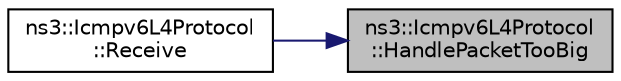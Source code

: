 digraph "ns3::Icmpv6L4Protocol::HandlePacketTooBig"
{
 // LATEX_PDF_SIZE
  edge [fontname="Helvetica",fontsize="10",labelfontname="Helvetica",labelfontsize="10"];
  node [fontname="Helvetica",fontsize="10",shape=record];
  rankdir="RL";
  Node1 [label="ns3::Icmpv6L4Protocol\l::HandlePacketTooBig",height=0.2,width=0.4,color="black", fillcolor="grey75", style="filled", fontcolor="black",tooltip="Receive Packet Too Big method."];
  Node1 -> Node2 [dir="back",color="midnightblue",fontsize="10",style="solid",fontname="Helvetica"];
  Node2 [label="ns3::Icmpv6L4Protocol\l::Receive",height=0.2,width=0.4,color="black", fillcolor="white", style="filled",URL="$classns3_1_1_icmpv6_l4_protocol.html#a31342a8123eab651a5cabd1a197b0145",tooltip="Receive method."];
}
